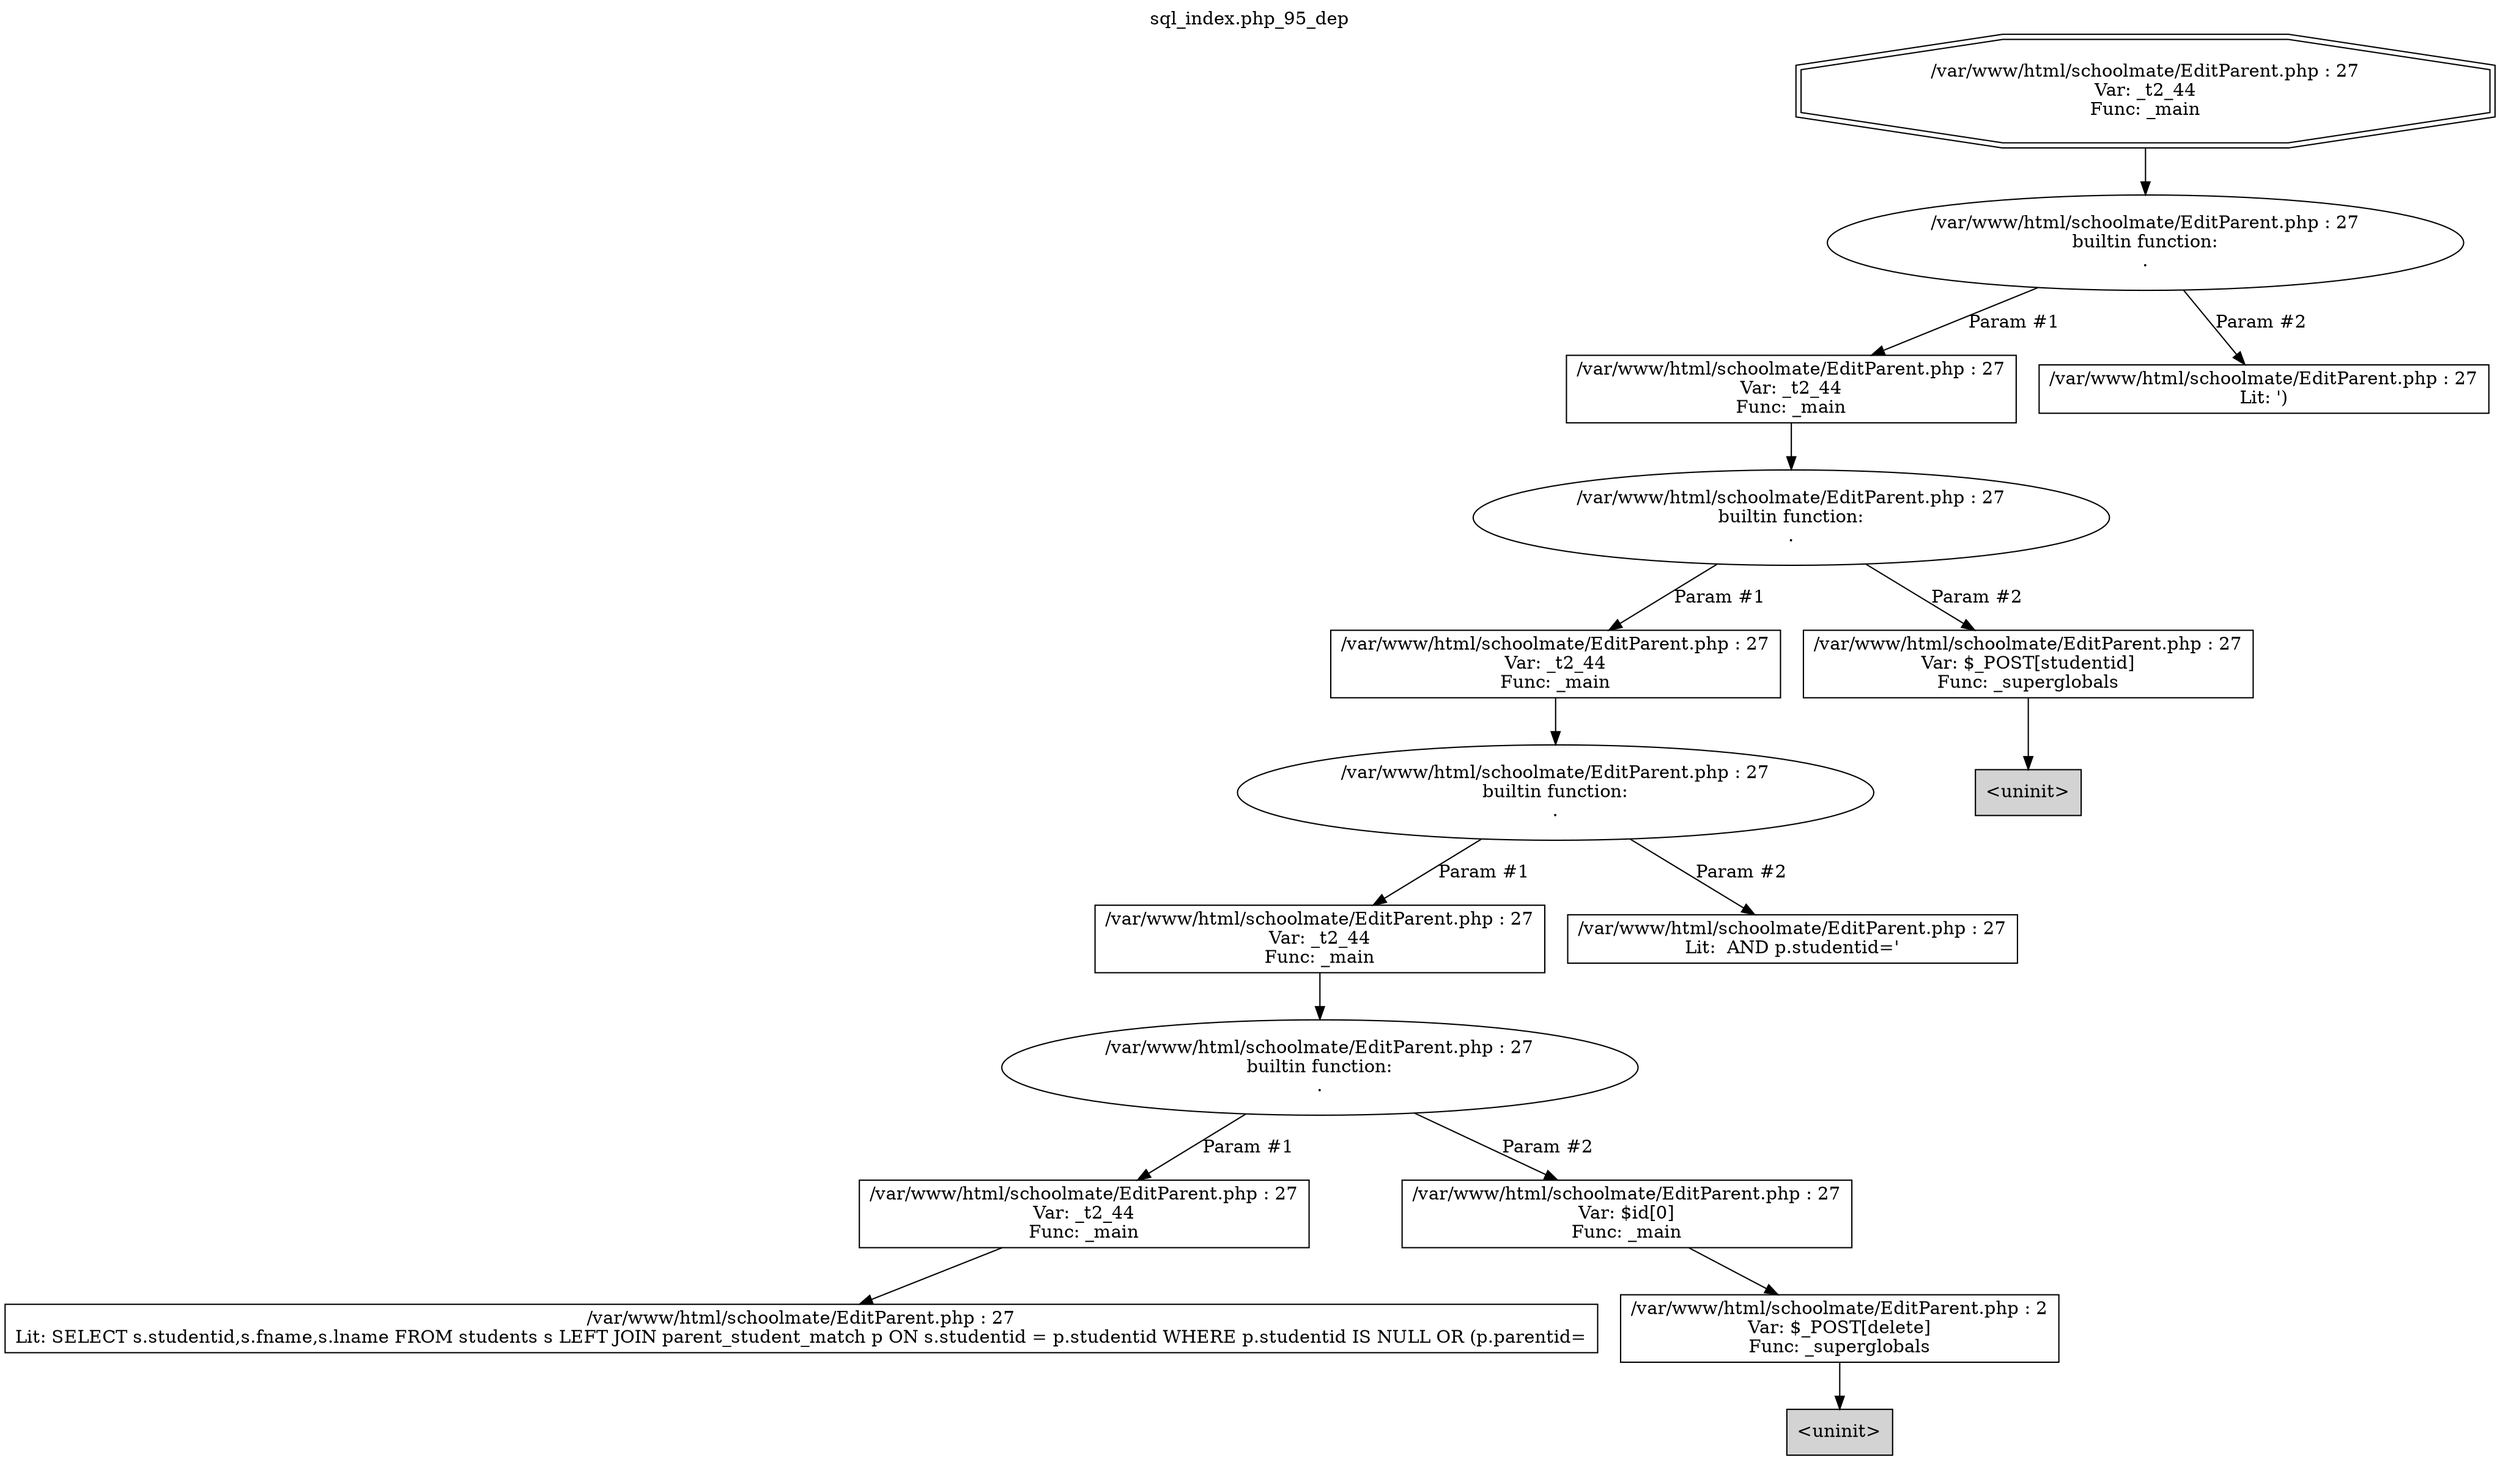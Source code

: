 digraph cfg {
  label="sql_index.php_95_dep";
  labelloc=t;
  n1 [shape=doubleoctagon, label="/var/www/html/schoolmate/EditParent.php : 27\nVar: _t2_44\nFunc: _main\n"];
  n2 [shape=ellipse, label="/var/www/html/schoolmate/EditParent.php : 27\nbuiltin function:\n.\n"];
  n3 [shape=box, label="/var/www/html/schoolmate/EditParent.php : 27\nVar: _t2_44\nFunc: _main\n"];
  n4 [shape=ellipse, label="/var/www/html/schoolmate/EditParent.php : 27\nbuiltin function:\n.\n"];
  n5 [shape=box, label="/var/www/html/schoolmate/EditParent.php : 27\nVar: _t2_44\nFunc: _main\n"];
  n6 [shape=ellipse, label="/var/www/html/schoolmate/EditParent.php : 27\nbuiltin function:\n.\n"];
  n7 [shape=box, label="/var/www/html/schoolmate/EditParent.php : 27\nVar: _t2_44\nFunc: _main\n"];
  n8 [shape=ellipse, label="/var/www/html/schoolmate/EditParent.php : 27\nbuiltin function:\n.\n"];
  n9 [shape=box, label="/var/www/html/schoolmate/EditParent.php : 27\nVar: _t2_44\nFunc: _main\n"];
  n10 [shape=box, label="/var/www/html/schoolmate/EditParent.php : 27\nLit: SELECT s.studentid,s.fname,s.lname FROM students s LEFT JOIN parent_student_match p ON s.studentid = p.studentid WHERE p.studentid IS NULL OR (p.parentid=\n"];
  n11 [shape=box, label="/var/www/html/schoolmate/EditParent.php : 27\nVar: $id[0]\nFunc: _main\n"];
  n12 [shape=box, label="/var/www/html/schoolmate/EditParent.php : 2\nVar: $_POST[delete]\nFunc: _superglobals\n"];
  n13 [shape=box, label="<uninit>",style=filled];
  n14 [shape=box, label="/var/www/html/schoolmate/EditParent.php : 27\nLit:  AND p.studentid='\n"];
  n15 [shape=box, label="/var/www/html/schoolmate/EditParent.php : 27\nVar: $_POST[studentid]\nFunc: _superglobals\n"];
  n16 [shape=box, label="<uninit>",style=filled];
  n17 [shape=box, label="/var/www/html/schoolmate/EditParent.php : 27\nLit: ')\n"];
  n1 -> n2;
  n3 -> n4;
  n5 -> n6;
  n7 -> n8;
  n9 -> n10;
  n8 -> n9[label="Param #1"];
  n8 -> n11[label="Param #2"];
  n12 -> n13;
  n11 -> n12;
  n6 -> n7[label="Param #1"];
  n6 -> n14[label="Param #2"];
  n4 -> n5[label="Param #1"];
  n4 -> n15[label="Param #2"];
  n15 -> n16;
  n2 -> n3[label="Param #1"];
  n2 -> n17[label="Param #2"];
}
